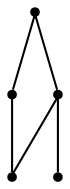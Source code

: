 graph {
  node [shape=point,comment="{\"directed\":false,\"doi\":\"10.1007/978-3-642-25878-7_7\",\"figure\":\"5 (8)\"}"]

  v0 [pos="708.133490263288,1153.3857829744018"]
  v1 [pos="754.8887719443954,1200.109777861432"]
  v2 [pos="708.1303405382737,1246.8370475511758"]
  v3 [pos="708.133490263288,1296.4835971982257"]
  v4 [pos="661.3740725796365,1200.109777861432"]

  v0 -- v1 [id="-1",pos="708.133490263288,1153.3857829744018 754.8887719443954,1200.109777861432 754.8887719443954,1200.109777861432 754.8887719443954,1200.109777861432"]
  v4 -- v2 [id="-2",pos="661.3740725796365,1200.109777861432 708.1303405382737,1246.8370475511758 708.1303405382737,1246.8370475511758 708.1303405382737,1246.8370475511758"]
  v4 -- v0 [id="-3",pos="661.3740725796365,1200.109777861432 708.133490263288,1153.3857829744018 708.133490263288,1153.3857829744018 708.133490263288,1153.3857829744018"]
  v2 -- v1 [id="-4",pos="708.1303405382737,1246.8370475511758 754.8887719443954,1200.109777861432 754.8887719443954,1200.109777861432 754.8887719443954,1200.109777861432"]
  v2 -- v3 [id="-5",pos="708.1303405382737,1246.8370475511758 708.133490263288,1296.4835971982257 708.133490263288,1296.4835971982257 708.133490263288,1296.4835971982257"]
}